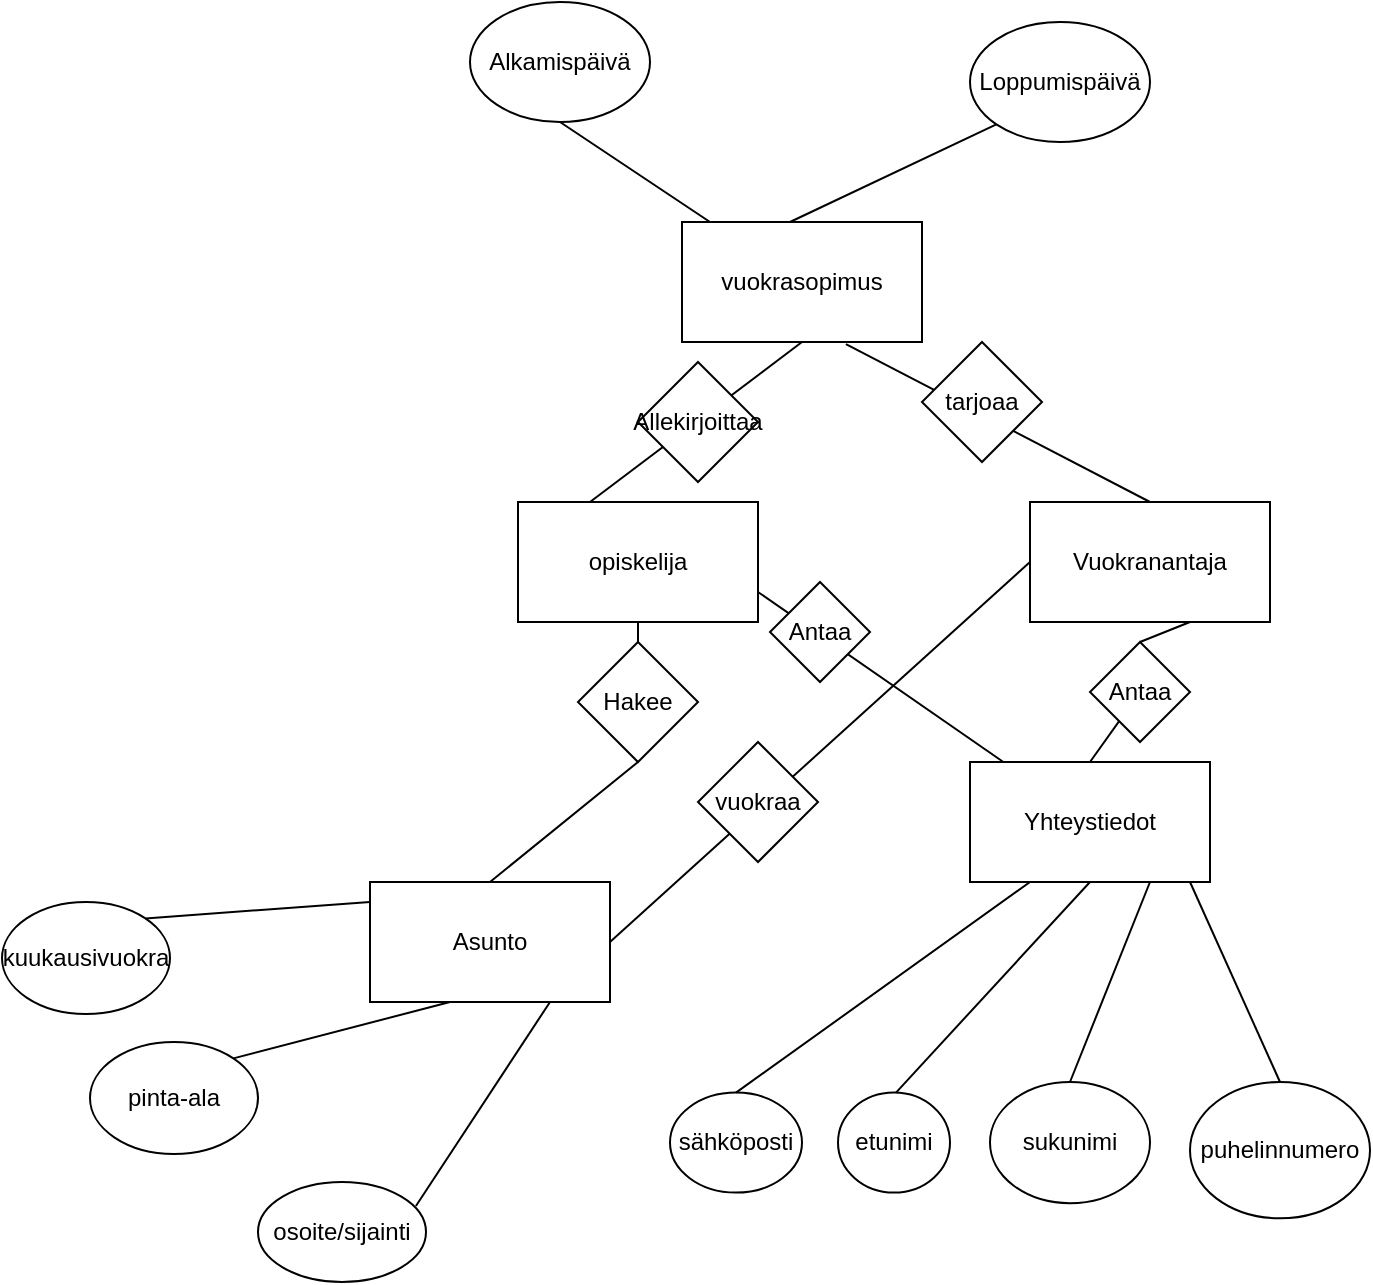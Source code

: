 <mxfile version="14.3.2" type="github"><diagram id="BDkLaaFGZh_9QxFZpxrX" name="Page-1"><mxGraphModel dx="1421" dy="831" grid="1" gridSize="10" guides="1" tooltips="1" connect="1" arrows="1" fold="1" page="1" pageScale="1" pageWidth="827" pageHeight="1169" math="0" shadow="0"><root><mxCell id="0"/><mxCell id="1" parent="0"/><mxCell id="Gce3JWhMYKCLy66WoqUZ-2" value="opiskelija" style="rounded=0;whiteSpace=wrap;html=1;" vertex="1" parent="1"><mxGeometry x="354" y="370" width="120" height="60" as="geometry"/></mxCell><mxCell id="Gce3JWhMYKCLy66WoqUZ-16" value="sähköposti" style="ellipse;whiteSpace=wrap;html=1;" vertex="1" parent="1"><mxGeometry x="430" y="665.31" width="66" height="50" as="geometry"/></mxCell><mxCell id="Gce3JWhMYKCLy66WoqUZ-17" value="etunimi" style="ellipse;whiteSpace=wrap;html=1;" vertex="1" parent="1"><mxGeometry x="514" y="665.31" width="56" height="50" as="geometry"/></mxCell><mxCell id="Gce3JWhMYKCLy66WoqUZ-18" value="sukunimi" style="ellipse;whiteSpace=wrap;html=1;" vertex="1" parent="1"><mxGeometry x="590" y="660" width="80" height="60.61" as="geometry"/></mxCell><mxCell id="Gce3JWhMYKCLy66WoqUZ-19" value="puhelinnumero" style="ellipse;whiteSpace=wrap;html=1;" vertex="1" parent="1"><mxGeometry x="690" y="660" width="90" height="68.18" as="geometry"/></mxCell><mxCell id="Gce3JWhMYKCLy66WoqUZ-26" value="Vuokranantaja" style="rounded=0;whiteSpace=wrap;html=1;" vertex="1" parent="1"><mxGeometry x="610" y="370" width="120" height="60" as="geometry"/></mxCell><mxCell id="Gce3JWhMYKCLy66WoqUZ-27" value="&lt;div&gt;Asunto&lt;/div&gt;" style="rounded=0;whiteSpace=wrap;html=1;" vertex="1" parent="1"><mxGeometry x="280" y="560" width="120" height="60" as="geometry"/></mxCell><mxCell id="Gce3JWhMYKCLy66WoqUZ-28" value="" style="endArrow=none;html=1;exitX=0.5;exitY=0;exitDx=0;exitDy=0;entryX=0.5;entryY=1;entryDx=0;entryDy=0;" edge="1" parent="1" source="Gce3JWhMYKCLy66WoqUZ-29" target="Gce3JWhMYKCLy66WoqUZ-2"><mxGeometry width="50" height="50" relative="1" as="geometry"><mxPoint x="390" y="480" as="sourcePoint"/><mxPoint x="440" y="430" as="targetPoint"/></mxGeometry></mxCell><mxCell id="Gce3JWhMYKCLy66WoqUZ-29" value="Hakee" style="rhombus;whiteSpace=wrap;html=1;" vertex="1" parent="1"><mxGeometry x="384" y="440" width="60" height="60" as="geometry"/></mxCell><mxCell id="Gce3JWhMYKCLy66WoqUZ-30" value="" style="endArrow=none;html=1;exitX=0.5;exitY=0;exitDx=0;exitDy=0;entryX=0.5;entryY=1;entryDx=0;entryDy=0;" edge="1" parent="1" source="Gce3JWhMYKCLy66WoqUZ-27" target="Gce3JWhMYKCLy66WoqUZ-29"><mxGeometry width="50" height="50" relative="1" as="geometry"><mxPoint x="414" y="530" as="sourcePoint"/><mxPoint x="414" y="430" as="targetPoint"/></mxGeometry></mxCell><mxCell id="Gce3JWhMYKCLy66WoqUZ-45" value="" style="endArrow=none;html=1;entryX=1;entryY=0.75;entryDx=0;entryDy=0;" edge="1" parent="1" source="Gce3JWhMYKCLy66WoqUZ-46" target="Gce3JWhMYKCLy66WoqUZ-2"><mxGeometry width="50" height="50" relative="1" as="geometry"><mxPoint x="630" y="530" as="sourcePoint"/><mxPoint x="520" y="420" as="targetPoint"/></mxGeometry></mxCell><mxCell id="Gce3JWhMYKCLy66WoqUZ-46" value="Yhteystiedot" style="rounded=0;whiteSpace=wrap;html=1;" vertex="1" parent="1"><mxGeometry x="580" y="500" width="120" height="60" as="geometry"/></mxCell><mxCell id="Gce3JWhMYKCLy66WoqUZ-48" value="" style="endArrow=none;html=1;exitX=0.5;exitY=0;exitDx=0;exitDy=0;" edge="1" parent="1" source="Gce3JWhMYKCLy66WoqUZ-16"><mxGeometry width="50" height="50" relative="1" as="geometry"><mxPoint x="480" y="660" as="sourcePoint"/><mxPoint x="610" y="560" as="targetPoint"/></mxGeometry></mxCell><mxCell id="Gce3JWhMYKCLy66WoqUZ-49" value="" style="endArrow=none;html=1;exitX=0.5;exitY=0;exitDx=0;exitDy=0;entryX=0.5;entryY=1;entryDx=0;entryDy=0;" edge="1" parent="1" target="Gce3JWhMYKCLy66WoqUZ-46"><mxGeometry width="50" height="50" relative="1" as="geometry"><mxPoint x="543" y="665.31" as="sourcePoint"/><mxPoint x="690" y="560" as="targetPoint"/></mxGeometry></mxCell><mxCell id="Gce3JWhMYKCLy66WoqUZ-50" value="" style="endArrow=none;html=1;exitX=0.5;exitY=0;exitDx=0;exitDy=0;" edge="1" parent="1" source="Gce3JWhMYKCLy66WoqUZ-18"><mxGeometry width="50" height="50" relative="1" as="geometry"><mxPoint x="523" y="665.31" as="sourcePoint"/><mxPoint x="670" y="560" as="targetPoint"/></mxGeometry></mxCell><mxCell id="Gce3JWhMYKCLy66WoqUZ-51" value="" style="endArrow=none;html=1;exitX=0.5;exitY=0;exitDx=0;exitDy=0;" edge="1" parent="1" source="Gce3JWhMYKCLy66WoqUZ-19"><mxGeometry width="50" height="50" relative="1" as="geometry"><mxPoint x="543" y="665.31" as="sourcePoint"/><mxPoint x="690" y="560" as="targetPoint"/></mxGeometry></mxCell><mxCell id="Gce3JWhMYKCLy66WoqUZ-52" value="" style="endArrow=none;html=1;exitX=0.5;exitY=0;exitDx=0;exitDy=0;" edge="1" parent="1" source="Gce3JWhMYKCLy66WoqUZ-81"><mxGeometry width="50" height="50" relative="1" as="geometry"><mxPoint x="640" y="480" as="sourcePoint"/><mxPoint x="690" y="430" as="targetPoint"/></mxGeometry></mxCell><mxCell id="Gce3JWhMYKCLy66WoqUZ-53" value="" style="endArrow=none;html=1;exitX=1;exitY=0.5;exitDx=0;exitDy=0;entryX=0;entryY=0.5;entryDx=0;entryDy=0;" edge="1" parent="1" source="Gce3JWhMYKCLy66WoqUZ-27" target="Gce3JWhMYKCLy66WoqUZ-26"><mxGeometry width="50" height="50" relative="1" as="geometry"><mxPoint x="560" y="440" as="sourcePoint"/><mxPoint x="610" y="390" as="targetPoint"/></mxGeometry></mxCell><mxCell id="Gce3JWhMYKCLy66WoqUZ-57" value="vuokraa" style="rhombus;whiteSpace=wrap;html=1;" vertex="1" parent="1"><mxGeometry x="444" y="490" width="60" height="60" as="geometry"/></mxCell><mxCell id="Gce3JWhMYKCLy66WoqUZ-58" value="vuokrasopimus" style="rounded=0;whiteSpace=wrap;html=1;" vertex="1" parent="1"><mxGeometry x="436" y="230" width="120" height="60" as="geometry"/></mxCell><mxCell id="Gce3JWhMYKCLy66WoqUZ-59" value="" style="endArrow=none;html=1;entryX=0.5;entryY=1;entryDx=0;entryDy=0;" edge="1" parent="1" target="Gce3JWhMYKCLy66WoqUZ-58"><mxGeometry width="50" height="50" relative="1" as="geometry"><mxPoint x="390" y="370" as="sourcePoint"/><mxPoint x="440" y="320" as="targetPoint"/></mxGeometry></mxCell><mxCell id="Gce3JWhMYKCLy66WoqUZ-60" value="" style="endArrow=none;html=1;exitX=0.5;exitY=0;exitDx=0;exitDy=0;entryX=0.683;entryY=1.017;entryDx=0;entryDy=0;entryPerimeter=0;" edge="1" parent="1" source="Gce3JWhMYKCLy66WoqUZ-26" target="Gce3JWhMYKCLy66WoqUZ-58"><mxGeometry width="50" height="50" relative="1" as="geometry"><mxPoint x="640" y="360" as="sourcePoint"/><mxPoint x="690" y="310" as="targetPoint"/></mxGeometry></mxCell><mxCell id="Gce3JWhMYKCLy66WoqUZ-61" value="Allekirjoittaa" style="rhombus;whiteSpace=wrap;html=1;" vertex="1" parent="1"><mxGeometry x="414" y="300" width="60" height="60" as="geometry"/></mxCell><mxCell id="Gce3JWhMYKCLy66WoqUZ-62" value="tarjoaa" style="rhombus;whiteSpace=wrap;html=1;" vertex="1" parent="1"><mxGeometry x="556" y="290" width="60" height="60" as="geometry"/></mxCell><mxCell id="Gce3JWhMYKCLy66WoqUZ-65" value="Alkamispäivä" style="ellipse;whiteSpace=wrap;html=1;" vertex="1" parent="1"><mxGeometry x="330" y="120" width="90" height="60" as="geometry"/></mxCell><mxCell id="Gce3JWhMYKCLy66WoqUZ-66" value="Loppumispäivä" style="ellipse;whiteSpace=wrap;html=1;" vertex="1" parent="1"><mxGeometry x="580" y="130" width="90" height="60" as="geometry"/></mxCell><mxCell id="Gce3JWhMYKCLy66WoqUZ-67" value="" style="endArrow=none;html=1;entryX=0;entryY=1;entryDx=0;entryDy=0;" edge="1" parent="1" target="Gce3JWhMYKCLy66WoqUZ-66"><mxGeometry width="50" height="50" relative="1" as="geometry"><mxPoint x="490" y="230" as="sourcePoint"/><mxPoint x="540" y="180" as="targetPoint"/></mxGeometry></mxCell><mxCell id="Gce3JWhMYKCLy66WoqUZ-68" value="" style="endArrow=none;html=1;entryX=0.5;entryY=1;entryDx=0;entryDy=0;" edge="1" parent="1" target="Gce3JWhMYKCLy66WoqUZ-65"><mxGeometry width="50" height="50" relative="1" as="geometry"><mxPoint x="450" y="230" as="sourcePoint"/><mxPoint x="500" y="180" as="targetPoint"/></mxGeometry></mxCell><mxCell id="Gce3JWhMYKCLy66WoqUZ-73" value="kuukausivuokra" style="ellipse;whiteSpace=wrap;html=1;" vertex="1" parent="1"><mxGeometry x="96" y="570" width="84" height="56" as="geometry"/></mxCell><mxCell id="Gce3JWhMYKCLy66WoqUZ-75" value="pinta-ala" style="ellipse;whiteSpace=wrap;html=1;" vertex="1" parent="1"><mxGeometry x="140" y="640" width="84" height="56" as="geometry"/></mxCell><mxCell id="Gce3JWhMYKCLy66WoqUZ-76" value="&lt;div&gt;osoite/sijainti&lt;/div&gt;" style="ellipse;whiteSpace=wrap;html=1;" vertex="1" parent="1"><mxGeometry x="224" y="710" width="84" height="50" as="geometry"/></mxCell><mxCell id="Gce3JWhMYKCLy66WoqUZ-77" value="" style="endArrow=none;html=1;exitX=1;exitY=0;exitDx=0;exitDy=0;" edge="1" parent="1" source="Gce3JWhMYKCLy66WoqUZ-73"><mxGeometry width="50" height="50" relative="1" as="geometry"><mxPoint x="230" y="620" as="sourcePoint"/><mxPoint x="280" y="570" as="targetPoint"/></mxGeometry></mxCell><mxCell id="Gce3JWhMYKCLy66WoqUZ-78" value="" style="endArrow=none;html=1;exitX=1;exitY=0;exitDx=0;exitDy=0;" edge="1" parent="1" source="Gce3JWhMYKCLy66WoqUZ-75"><mxGeometry width="50" height="50" relative="1" as="geometry"><mxPoint x="270" y="670" as="sourcePoint"/><mxPoint x="320" y="620" as="targetPoint"/></mxGeometry></mxCell><mxCell id="Gce3JWhMYKCLy66WoqUZ-79" value="" style="endArrow=none;html=1;exitX=0.94;exitY=0.24;exitDx=0;exitDy=0;exitPerimeter=0;" edge="1" parent="1" source="Gce3JWhMYKCLy66WoqUZ-76"><mxGeometry width="50" height="50" relative="1" as="geometry"><mxPoint x="320" y="670" as="sourcePoint"/><mxPoint x="370" y="620" as="targetPoint"/></mxGeometry></mxCell><mxCell id="Gce3JWhMYKCLy66WoqUZ-80" value="Antaa" style="rhombus;whiteSpace=wrap;html=1;" vertex="1" parent="1"><mxGeometry x="480" y="410" width="50" height="50" as="geometry"/></mxCell><mxCell id="Gce3JWhMYKCLy66WoqUZ-81" value="Antaa" style="rhombus;whiteSpace=wrap;html=1;" vertex="1" parent="1"><mxGeometry x="640" y="440" width="50" height="50" as="geometry"/></mxCell><mxCell id="Gce3JWhMYKCLy66WoqUZ-82" value="" style="endArrow=none;html=1;exitX=0.5;exitY=0;exitDx=0;exitDy=0;" edge="1" parent="1" source="Gce3JWhMYKCLy66WoqUZ-46" target="Gce3JWhMYKCLy66WoqUZ-81"><mxGeometry width="50" height="50" relative="1" as="geometry"><mxPoint x="640" y="500" as="sourcePoint"/><mxPoint x="690" y="430" as="targetPoint"/></mxGeometry></mxCell></root></mxGraphModel></diagram></mxfile>